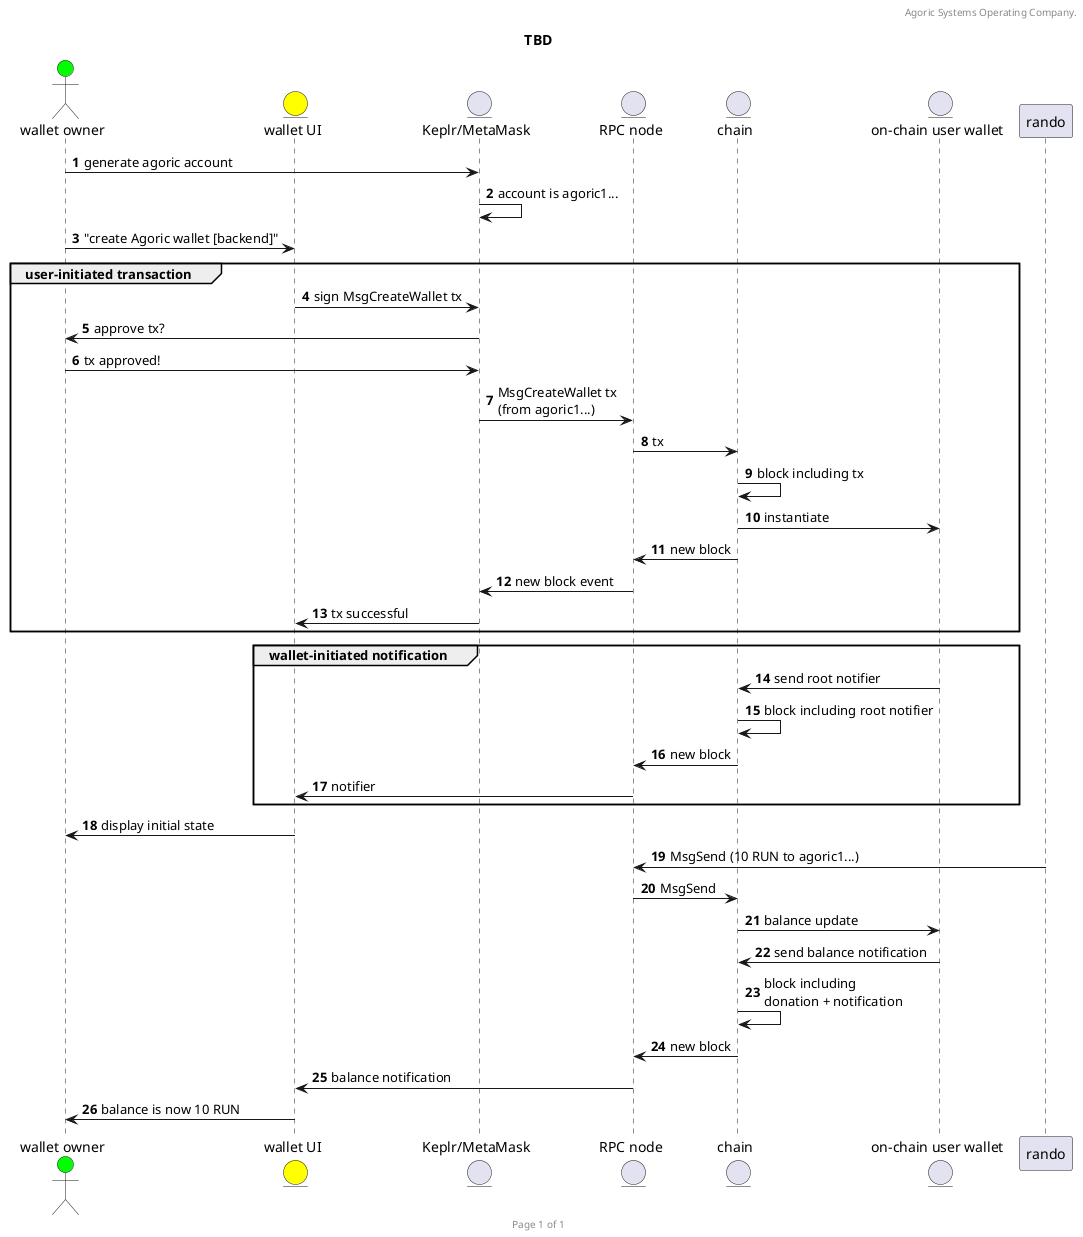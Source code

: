 @startuml
'https://plantuml.com/sequence-diagram
header Agoric Systems Operating Company.
footer Page %page% of %lastpage%
title TBD

autonumber
actor "wallet owner" as owner #lime
entity "wallet UI" as UI #yellow
entity "Keplr/MetaMask" as keplr
entity "RPC node" as rpc
entity "chain" as chain
entity "on-chain user wallet" as wallet

owner -> keplr: generate agoric account
keplr -> keplr: account is agoric1...
owner -> UI: "create Agoric wallet [backend]"

group user-initiated transaction
UI -> keplr: sign MsgCreateWallet tx
keplr -> owner: approve tx?
owner -> keplr: tx approved!
keplr -> rpc: MsgCreateWallet tx\n(from agoric1...)
rpc -> chain: tx
chain -> chain: block including tx
chain -> wallet: instantiate
chain -> rpc: new block
rpc -> keplr: new block event
keplr -> UI: tx successful
end

group wallet-initiated notification
wallet -> chain: send root notifier
chain -> chain: block including root notifier
chain -> rpc: new block
rpc -> UI: notifier
end
UI -> owner: display initial state

rando -> rpc: MsgSend (10 RUN to agoric1...)
rpc -> chain: MsgSend
' chain -> chain: block including donation
chain -> wallet: balance update
' chain -> rpc: new block
wallet -> chain: send balance notification
chain -> chain: block including\ndonation + notification
chain -> rpc: new block
rpc -> UI: balance notification
UI -> owner: balance is now 10 RUN

@enduml
